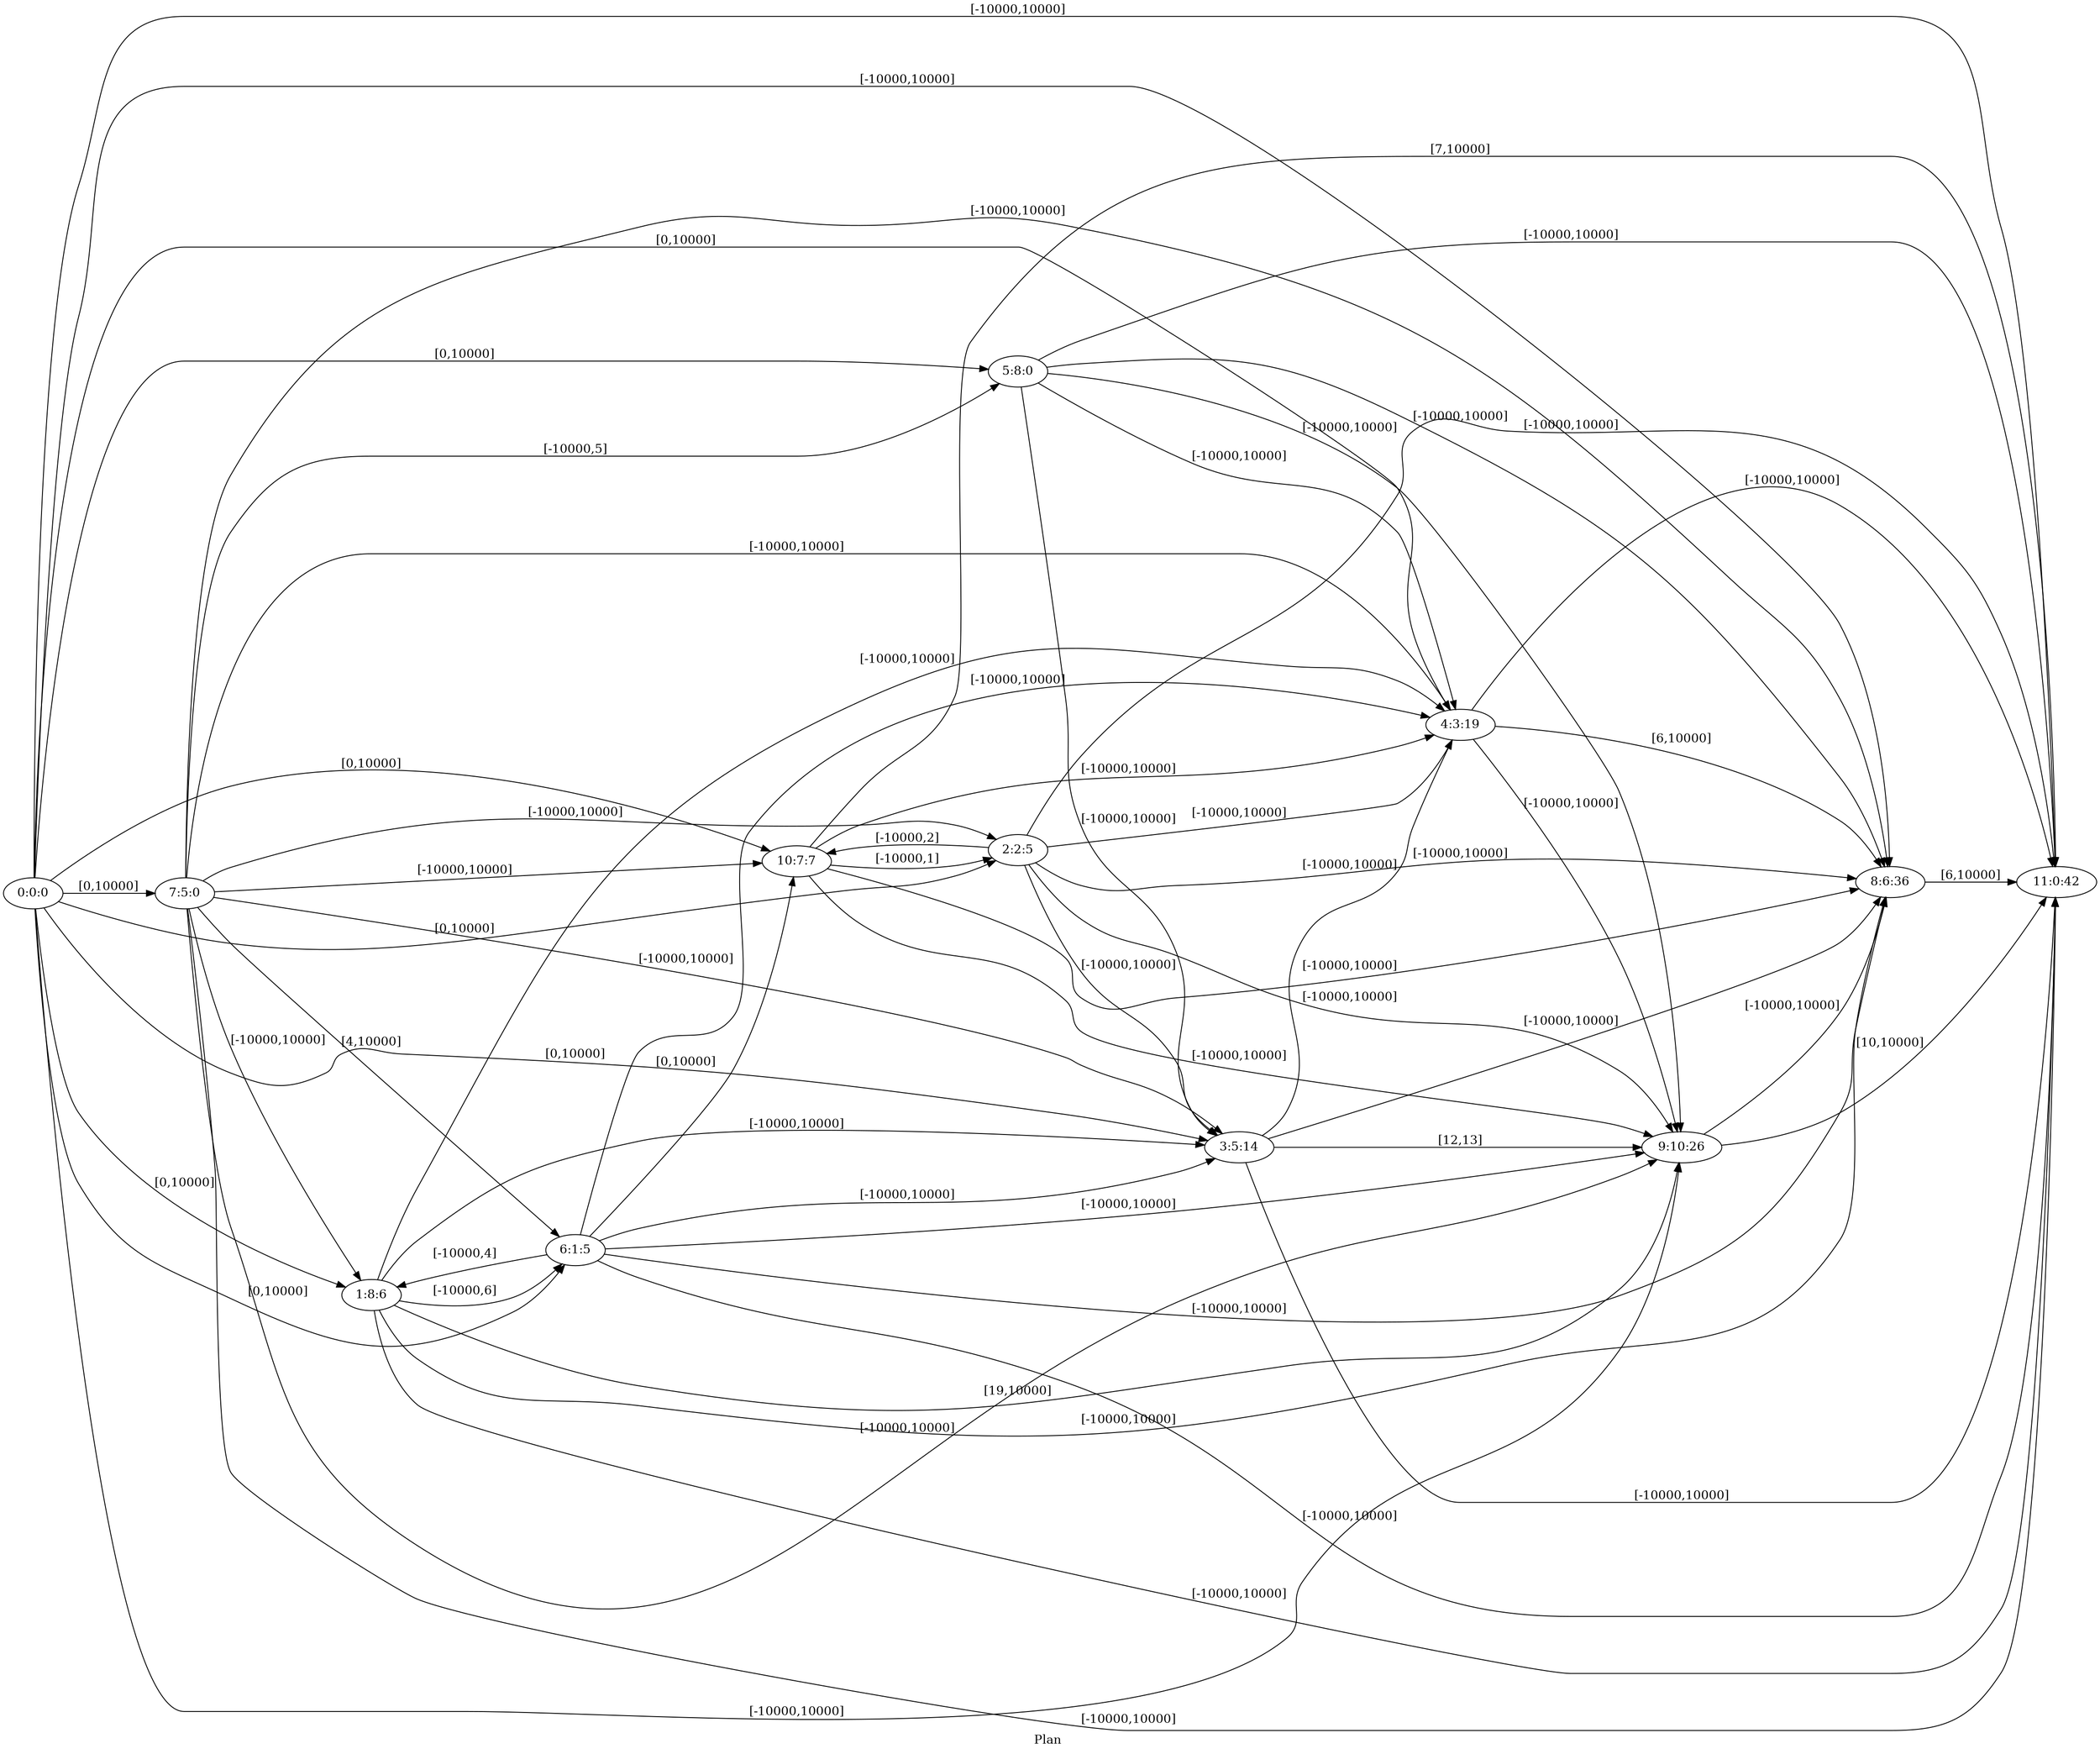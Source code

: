 digraph G {
 rankdir = LR;
 nodesep = .45; 
 size = 30;
label="Plan ";
 fldt = 0.630507;
"0:0:0"->"1:8:6"[ label = "[0,10000]"];
"0:0:0"->"2:2:5"[ label = "[0,10000]"];
"0:0:0"->"3:5:14"[ label = "[0,10000]"];
"0:0:0"->"4:3:19"[ label = "[0,10000]"];
"0:0:0"->"5:8:0"[ label = "[0,10000]"];
"0:0:0"->"6:1:5"[ label = "[0,10000]"];
"0:0:0"->"7:5:0"[ label = "[0,10000]"];
"0:0:0"->"8:6:36"[ label = "[-10000,10000]"];
"0:0:0"->"9:10:26"[ label = "[-10000,10000]"];
"0:0:0"->"10:7:7"[ label = "[0,10000]"];
"0:0:0"->"11:0:42"[ label = "[-10000,10000]"];
"1:8:6"->"3:5:14"[ label = "[-10000,10000]"];
"1:8:6"->"4:3:19"[ label = "[-10000,10000]"];
"1:8:6"->"6:1:5"[ label = "[-10000,6]"];
"1:8:6"->"8:6:36"[ label = "[-10000,10000]"];
"1:8:6"->"9:10:26"[ label = "[19,10000]"];
"1:8:6"->"11:0:42"[ label = "[-10000,10000]"];
"2:2:5"->"3:5:14"[ label = "[-10000,10000]"];
"2:2:5"->"4:3:19"[ label = "[-10000,10000]"];
"2:2:5"->"8:6:36"[ label = "[-10000,10000]"];
"2:2:5"->"9:10:26"[ label = "[-10000,10000]"];
"2:2:5"->"10:7:7"[ label = "[-10000,2]"];
"2:2:5"->"11:0:42"[ label = "[-10000,10000]"];
"3:5:14"->"4:3:19"[ label = "[-10000,10000]"];
"3:5:14"->"8:6:36"[ label = "[-10000,10000]"];
"3:5:14"->"9:10:26"[ label = "[12,13]"];
"3:5:14"->"11:0:42"[ label = "[-10000,10000]"];
"4:3:19"->"8:6:36"[ label = "[6,10000]"];
"4:3:19"->"9:10:26"[ label = "[-10000,10000]"];
"4:3:19"->"11:0:42"[ label = "[-10000,10000]"];
"5:8:0"->"3:5:14"[ label = "[-10000,10000]"];
"5:8:0"->"4:3:19"[ label = "[-10000,10000]"];
"5:8:0"->"8:6:36"[ label = "[-10000,10000]"];
"5:8:0"->"9:10:26"[ label = "[-10000,10000]"];
"5:8:0"->"11:0:42"[ label = "[-10000,10000]"];
"6:1:5"->"1:8:6"[ label = "[-10000,4]"];
"6:1:5"->"3:5:14"[ label = "[-10000,10000]"];
"6:1:5"->"4:3:19"[ label = "[-10000,10000]"];
"6:1:5"->"8:6:36"[ label = "[-10000,10000]"];
"6:1:5"->"9:10:26"[ label = "[-10000,10000]"];
"6:1:5"->"10:7:7"[ label = "[0,10000]"];
"6:1:5"->"11:0:42"[ label = "[-10000,10000]"];
"7:5:0"->"1:8:6"[ label = "[-10000,10000]"];
"7:5:0"->"2:2:5"[ label = "[-10000,10000]"];
"7:5:0"->"3:5:14"[ label = "[-10000,10000]"];
"7:5:0"->"4:3:19"[ label = "[-10000,10000]"];
"7:5:0"->"5:8:0"[ label = "[-10000,5]"];
"7:5:0"->"6:1:5"[ label = "[4,10000]"];
"7:5:0"->"8:6:36"[ label = "[-10000,10000]"];
"7:5:0"->"9:10:26"[ label = "[-10000,10000]"];
"7:5:0"->"10:7:7"[ label = "[-10000,10000]"];
"7:5:0"->"11:0:42"[ label = "[-10000,10000]"];
"8:6:36"->"11:0:42"[ label = "[6,10000]"];
"9:10:26"->"8:6:36"[ label = "[-10000,10000]"];
"9:10:26"->"11:0:42"[ label = "[10,10000]"];
"10:7:7"->"2:2:5"[ label = "[-10000,1]"];
"10:7:7"->"4:3:19"[ label = "[-10000,10000]"];
"10:7:7"->"8:6:36"[ label = "[-10000,10000]"];
"10:7:7"->"9:10:26"[ label = "[-10000,10000]"];
"10:7:7"->"11:0:42"[ label = "[7,10000]"];
}
